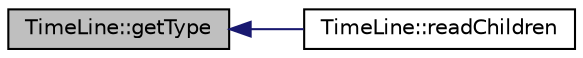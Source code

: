 digraph "TimeLine::getType"
{
 // INTERACTIVE_SVG=YES
  edge [fontname="Helvetica",fontsize="10",labelfontname="Helvetica",labelfontsize="10"];
  node [fontname="Helvetica",fontsize="10",shape=record];
  rankdir="LR";
  Node1 [label="TimeLine::getType",height=0.2,width=0.4,color="black", fillcolor="grey75", style="filled", fontcolor="black"];
  Node1 -> Node2 [dir="back",color="midnightblue",fontsize="10",style="solid",fontname="Helvetica"];
  Node2 [label="TimeLine::readChildren",height=0.2,width=0.4,color="black", fillcolor="white", style="filled",URL="$dc/df5/class_time_line.html#aae6ac635d60a95c51efee26770318862"];
}
